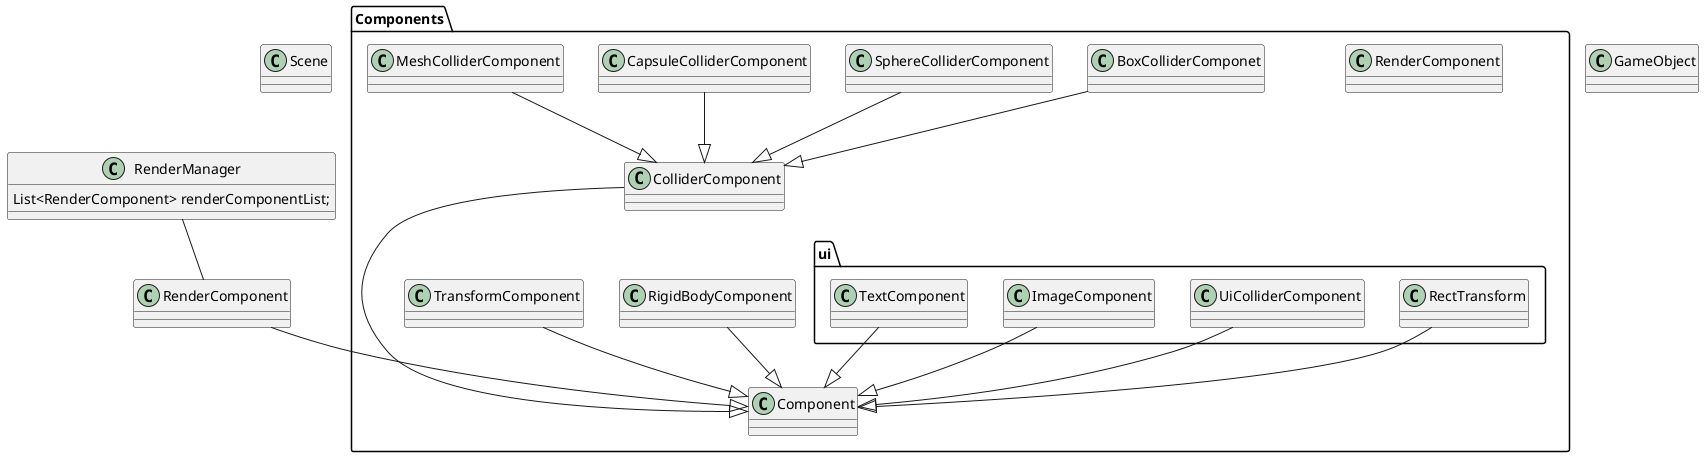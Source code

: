 ﻿@startuml
class Scene{

}

RenderManager -- RenderComponent
class RenderManager{
    List<RenderComponent> renderComponentList;
}

class GameObject{}

class Scene{}

namespace Components{
    class Component{}
    
    RenderComponent --|>Component
    RigidBodyComponent --|>Component
    TransformComponent --|>Component
    class RenderComponent {}
    class RigidBodyComponent {}
    class TransformComponent{}
    
    ColliderComponent ---|>Component
    BoxColliderComponet --|>ColliderComponent
    SphereColliderComponent --|>ColliderComponent
    CapsuleColliderComponent --|>ColliderComponent
    MeshColliderComponent --|>ColliderComponent
    class ColliderComponent{}
    class BoxColliderComponet{}
    class SphereColliderComponent{}
    class CapsuleColliderComponent{}
    class MeshColliderComponent{}
    
    
    ' ui
    namespace ui{
        RectTransform --|> Components.Component
        UiColliderComponent --|> Components.Component
        ImageComponent --|> Components.Component
        TextComponent --|> Components.Component
        
        class RectTransform{}
        class UiColliderComponent {}
        class ImageComponent{}
        class TextComponent{}
    }
}


@enduml